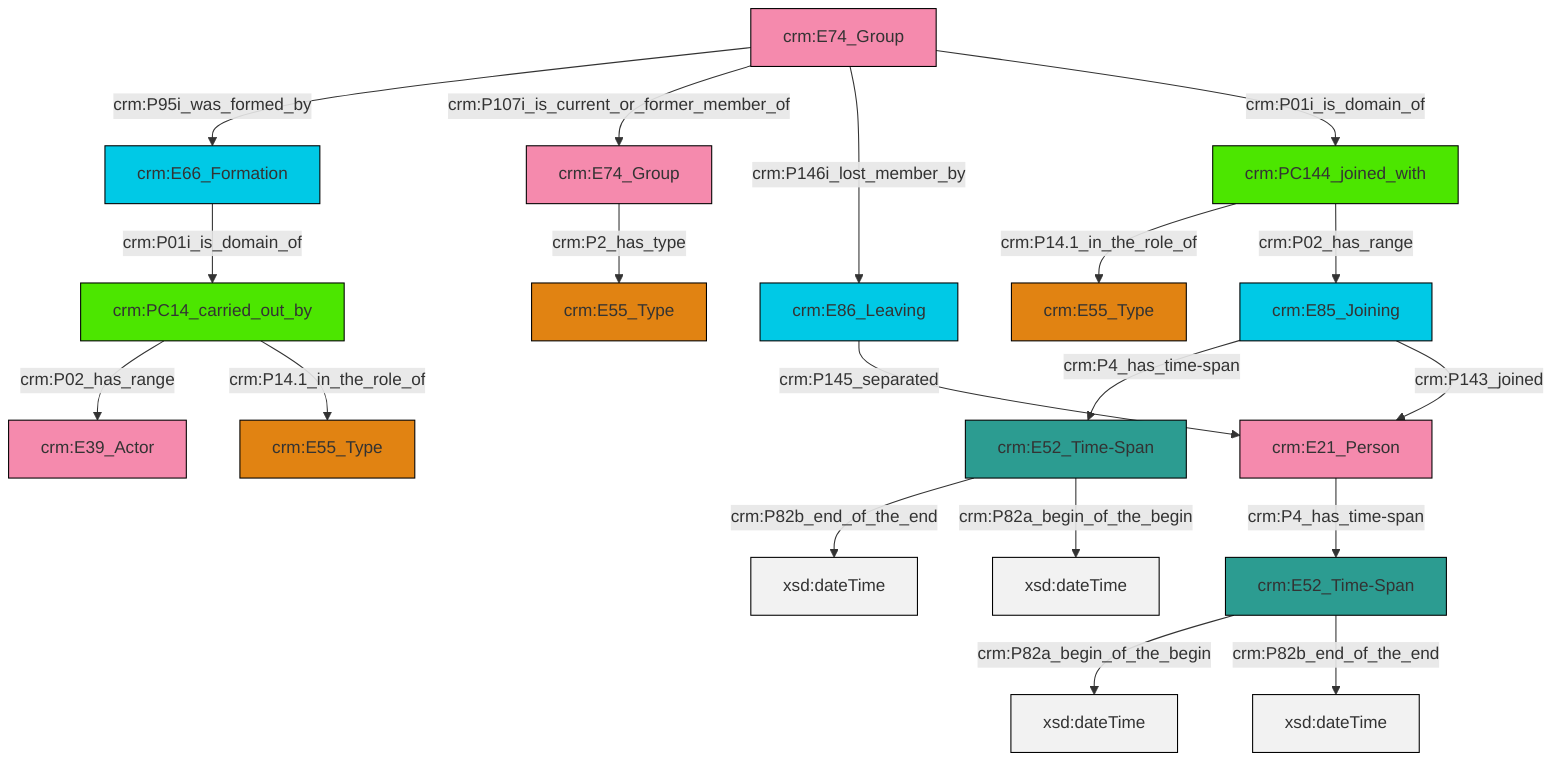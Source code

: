 graph TD
classDef Literal fill:#f2f2f2,stroke:#000000;
classDef CRM_Entity fill:#FFFFFF,stroke:#000000;
classDef Temporal_Entity fill:#00C9E6, stroke:#000000;
classDef Type fill:#E18312, stroke:#000000;
classDef Time-Span fill:#2C9C91, stroke:#000000;
classDef Appellation fill:#FFEB7F, stroke:#000000;
classDef Place fill:#008836, stroke:#000000;
classDef Persistent_Item fill:#B266B2, stroke:#000000;
classDef Conceptual_Object fill:#FFD700, stroke:#000000;
classDef Physical_Thing fill:#D2B48C, stroke:#000000;
classDef Actor fill:#f58aad, stroke:#000000;
classDef PC_Classes fill:#4ce600, stroke:#000000;
classDef Multi fill:#cccccc,stroke:#000000;

0["crm:E74_Group"]:::Actor -->|crm:P95i_was_formed_by| 1["crm:E66_Formation"]:::Temporal_Entity
4["crm:E85_Joining"]:::Temporal_Entity -->|crm:P4_has_time-span| 5["crm:E52_Time-Span"]:::Time-Span
6["crm:PC14_carried_out_by"]:::PC_Classes -->|crm:P02_has_range| 7["crm:E39_Actor"]:::Actor
11["crm:E86_Leaving"]:::Temporal_Entity -->|crm:P145_separated| 12["crm:E21_Person"]:::Actor
0["crm:E74_Group"]:::Actor -->|crm:P107i_is_current_or_former_member_of| 14["crm:E74_Group"]:::Actor
0["crm:E74_Group"]:::Actor -->|crm:P146i_lost_member_by| 11["crm:E86_Leaving"]:::Temporal_Entity
4["crm:E85_Joining"]:::Temporal_Entity -->|crm:P143_joined| 12["crm:E21_Person"]:::Actor
6["crm:PC14_carried_out_by"]:::PC_Classes -->|crm:P14.1_in_the_role_of| 8["crm:E55_Type"]:::Type
2["crm:E52_Time-Span"]:::Time-Span -->|crm:P82a_begin_of_the_begin| 23[xsd:dateTime]:::Literal
0["crm:E74_Group"]:::Actor -->|crm:P01i_is_domain_of| 24["crm:PC144_joined_with"]:::PC_Classes
14["crm:E74_Group"]:::Actor -->|crm:P2_has_type| 16["crm:E55_Type"]:::Type
24["crm:PC144_joined_with"]:::PC_Classes -->|crm:P14.1_in_the_role_of| 20["crm:E55_Type"]:::Type
5["crm:E52_Time-Span"]:::Time-Span -->|crm:P82b_end_of_the_end| 28[xsd:dateTime]:::Literal
1["crm:E66_Formation"]:::Temporal_Entity -->|crm:P01i_is_domain_of| 6["crm:PC14_carried_out_by"]:::PC_Classes
12["crm:E21_Person"]:::Actor -->|crm:P4_has_time-span| 2["crm:E52_Time-Span"]:::Time-Span
24["crm:PC144_joined_with"]:::PC_Classes -->|crm:P02_has_range| 4["crm:E85_Joining"]:::Temporal_Entity
5["crm:E52_Time-Span"]:::Time-Span -->|crm:P82a_begin_of_the_begin| 32[xsd:dateTime]:::Literal
2["crm:E52_Time-Span"]:::Time-Span -->|crm:P82b_end_of_the_end| 33[xsd:dateTime]:::Literal